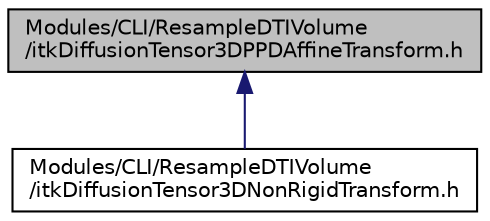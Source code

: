 digraph "Modules/CLI/ResampleDTIVolume/itkDiffusionTensor3DPPDAffineTransform.h"
{
  bgcolor="transparent";
  edge [fontname="Helvetica",fontsize="10",labelfontname="Helvetica",labelfontsize="10"];
  node [fontname="Helvetica",fontsize="10",shape=record];
  Node24 [label="Modules/CLI/ResampleDTIVolume\l/itkDiffusionTensor3DPPDAffineTransform.h",height=0.2,width=0.4,color="black", fillcolor="grey75", style="filled", fontcolor="black"];
  Node24 -> Node25 [dir="back",color="midnightblue",fontsize="10",style="solid",fontname="Helvetica"];
  Node25 [label="Modules/CLI/ResampleDTIVolume\l/itkDiffusionTensor3DNonRigidTransform.h",height=0.2,width=0.4,color="black",URL="$itkDiffusionTensor3DNonRigidTransform_8h.html"];
}
